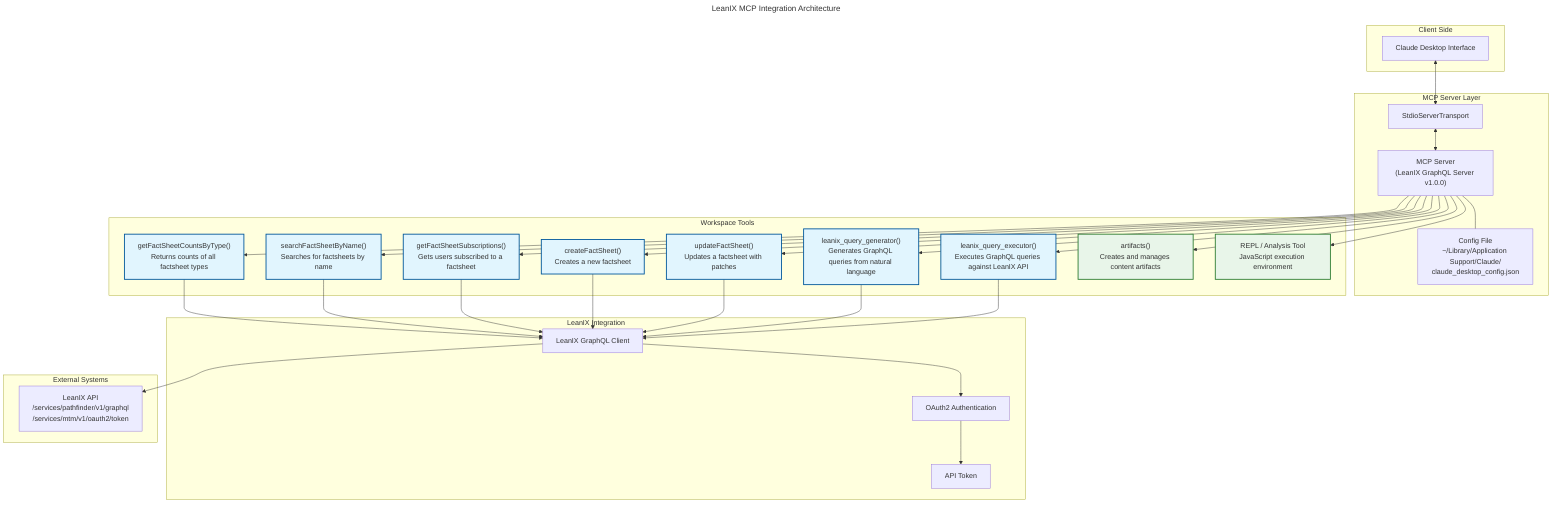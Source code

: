 ---
title: LeanIX MCP Integration Architecture
---
flowchart TB
    subgraph "Client Side"
        Claude["Claude Desktop Interface"]
    end

    subgraph "MCP Server Layer"
        MCP["MCP Server\n(LeanIX GraphQL Server v1.0.0)"]
        stdio["StdioServerTransport"]
        config["Config File\n~/Library/Application Support/Claude/\nclaude_desktop_config.json"]
    end

    subgraph "Workspace Tools"
        getFactSheetCountsByType["getFactSheetCountsByType()\nReturns counts of all factsheet types"]
        searchFactSheetByName["searchFactSheetByName()\nSearches for factsheets by name"]
        getFactSheetSubscriptions["getFactSheetSubscriptions()\nGets users subscribed to a factsheet"]
        createFactSheet["createFactSheet()\nCreates a new factsheet"]
        updateFactSheet["updateFactSheet()\nUpdates a factsheet with patches"]
        leanix_query_generator["leanix_query_generator()\nGenerates GraphQL queries from natural language"]
        leanix_query_executor["leanix_query_executor()\nExecutes GraphQL queries against LeanIX API"]
        artifacts["artifacts()\nCreates and manages content artifacts"]
        repl["REPL / Analysis Tool\nJavaScript execution environment"]
    end

    subgraph "LeanIX Integration"
        LeanIXClient["LeanIX GraphQL Client"]
        OAuth["OAuth2 Authentication"]
        Token["API Token"]
    end

    subgraph "External Systems"
        LeanIXAPI["LeanIX API\n/services/pathfinder/v1/graphql\n/services/mtm/v1/oauth2/token"]
    end

    Claude <--> stdio
    stdio <--> MCP
    MCP --- config
    
    MCP --> getFactSheetCountsByType
    MCP --> searchFactSheetByName
    MCP --> getFactSheetSubscriptions
    MCP --> createFactSheet
    MCP --> updateFactSheet
    MCP --> leanix_query_generator
    MCP --> leanix_query_executor
    MCP --> artifacts
    MCP --> repl

    getFactSheetCountsByType --> LeanIXClient
    searchFactSheetByName --> LeanIXClient
    getFactSheetSubscriptions --> LeanIXClient
    createFactSheet --> LeanIXClient
    updateFactSheet --> LeanIXClient
    leanix_query_generator --> LeanIXClient
    leanix_query_executor --> LeanIXClient

    LeanIXClient --> OAuth
    OAuth --> Token
    LeanIXClient --> LeanIXAPI

    classDef leanixTools fill:#e1f5fe,stroke:#01579b,stroke-width:2px;
    classDef utilityTools fill:#e8f5e9,stroke:#2e7d32,stroke-width:2px;
    
    class getFactSheetCountsByType,searchFactSheetByName,getFactSheetSubscriptions,createFactSheet,updateFactSheet,leanix_query_generator,leanix_query_executor leanixTools;
    class artifacts,repl utilityTools;